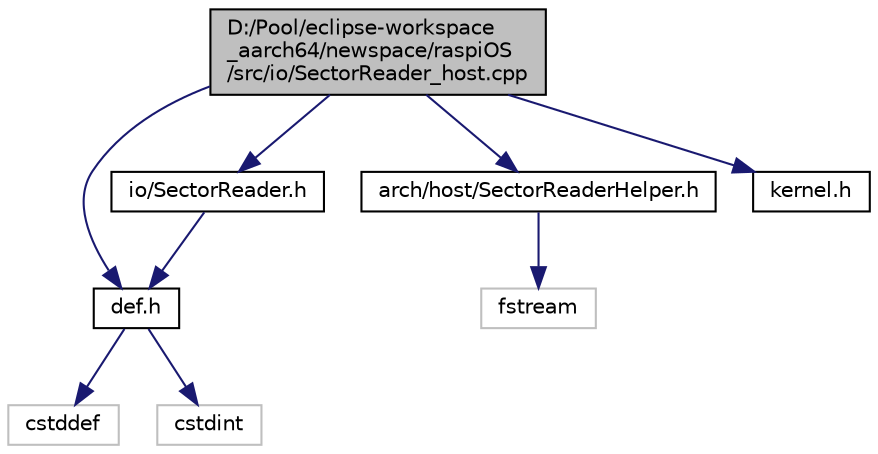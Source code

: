 digraph "D:/Pool/eclipse-workspace_aarch64/newspace/raspiOS/src/io/SectorReader_host.cpp"
{
  edge [fontname="Helvetica",fontsize="10",labelfontname="Helvetica",labelfontsize="10"];
  node [fontname="Helvetica",fontsize="10",shape=record];
  Node3754 [label="D:/Pool/eclipse-workspace\l_aarch64/newspace/raspiOS\l/src/io/SectorReader_host.cpp",height=0.2,width=0.4,color="black", fillcolor="grey75", style="filled", fontcolor="black"];
  Node3754 -> Node3755 [color="midnightblue",fontsize="10",style="solid",fontname="Helvetica"];
  Node3755 [label="def.h",height=0.2,width=0.4,color="black", fillcolor="white", style="filled",URL="$d4/da4/def_8h.html"];
  Node3755 -> Node3756 [color="midnightblue",fontsize="10",style="solid",fontname="Helvetica"];
  Node3756 [label="cstddef",height=0.2,width=0.4,color="grey75", fillcolor="white", style="filled"];
  Node3755 -> Node3757 [color="midnightblue",fontsize="10",style="solid",fontname="Helvetica"];
  Node3757 [label="cstdint",height=0.2,width=0.4,color="grey75", fillcolor="white", style="filled"];
  Node3754 -> Node3758 [color="midnightblue",fontsize="10",style="solid",fontname="Helvetica"];
  Node3758 [label="arch/host/SectorReaderHelper.h",height=0.2,width=0.4,color="black", fillcolor="white", style="filled",URL="$da/d70/_sector_reader_helper_8h.html"];
  Node3758 -> Node3759 [color="midnightblue",fontsize="10",style="solid",fontname="Helvetica"];
  Node3759 [label="fstream",height=0.2,width=0.4,color="grey75", fillcolor="white", style="filled"];
  Node3754 -> Node3760 [color="midnightblue",fontsize="10",style="solid",fontname="Helvetica"];
  Node3760 [label="io/SectorReader.h",height=0.2,width=0.4,color="black", fillcolor="white", style="filled",URL="$db/d73/_sector_reader_8h.html"];
  Node3760 -> Node3755 [color="midnightblue",fontsize="10",style="solid",fontname="Helvetica"];
  Node3754 -> Node3761 [color="midnightblue",fontsize="10",style="solid",fontname="Helvetica"];
  Node3761 [label="kernel.h",height=0.2,width=0.4,color="black", fillcolor="white", style="filled",URL="$d0/daa/kernel_8h.html"];
}
